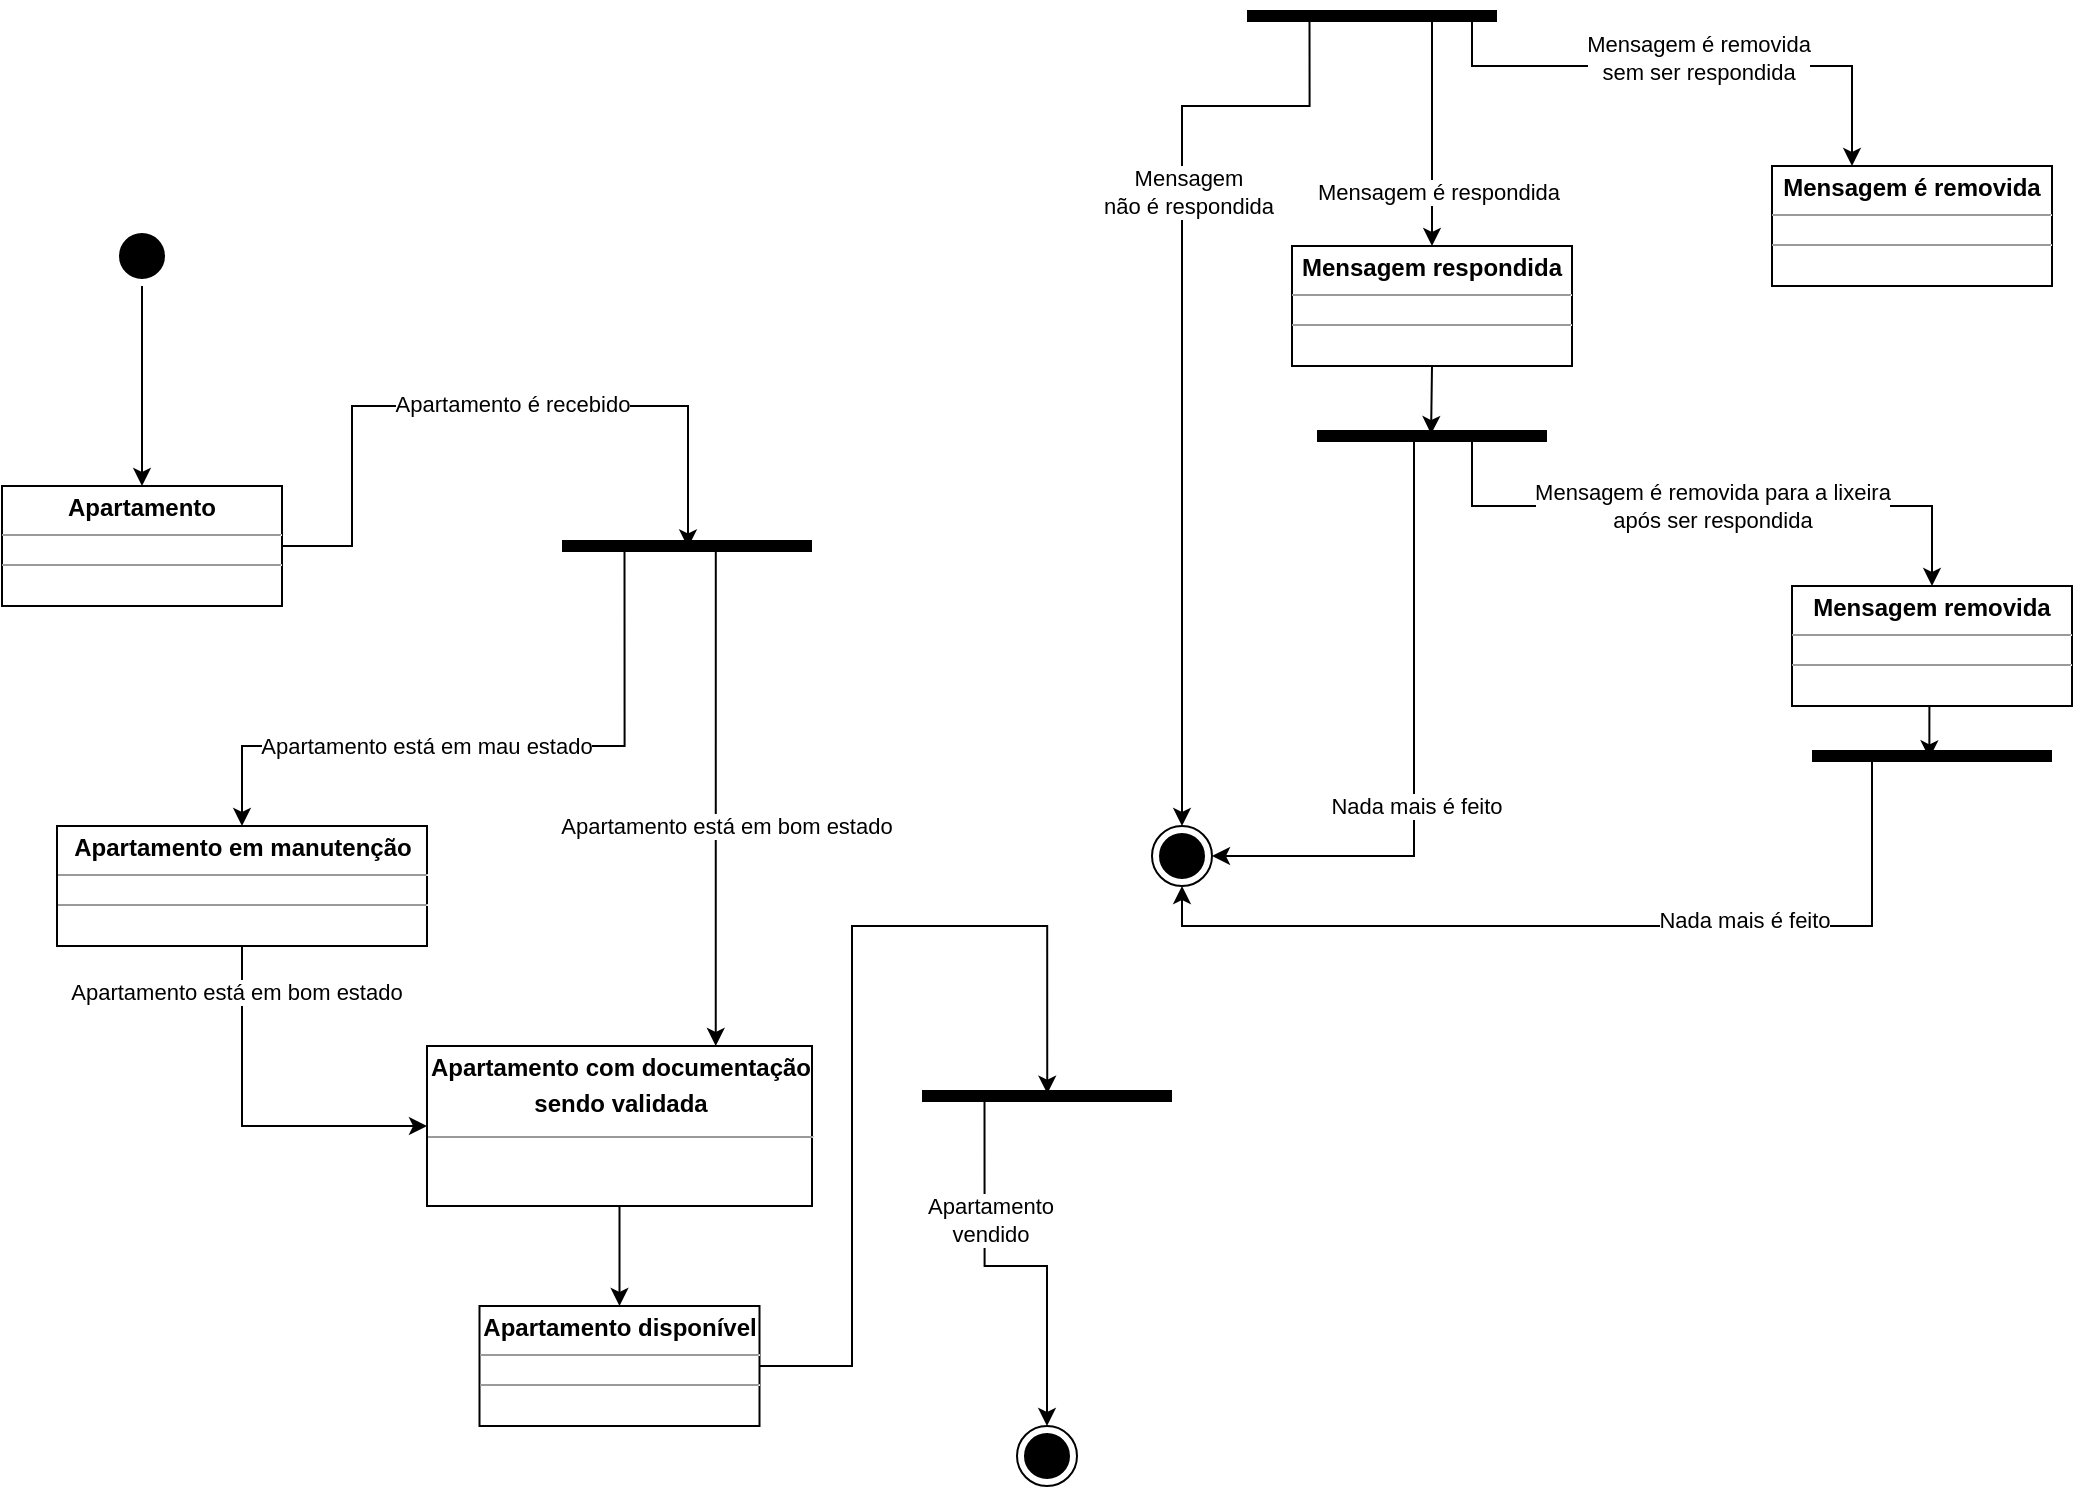 <mxfile version="16.6.2" type="github">
  <diagram id="wD0F_TNsXqtQQhN_WkA5" name="Page-1">
    <mxGraphModel dx="1240" dy="709" grid="1" gridSize="10" guides="1" tooltips="1" connect="1" arrows="1" fold="1" page="1" pageScale="1" pageWidth="1169" pageHeight="827" math="0" shadow="0">
      <root>
        <mxCell id="0" />
        <mxCell id="1" parent="0" />
        <mxCell id="tzvsPAz1gJnlWbKZIRWA-23" value="" style="ellipse;html=1;shape=endState;fillColor=#000000;strokeColor=#000000;" vertex="1" parent="1">
          <mxGeometry x="690" y="430" width="30" height="30" as="geometry" />
        </mxCell>
        <mxCell id="tzvsPAz1gJnlWbKZIRWA-24" style="edgeStyle=orthogonalEdgeStyle;rounded=0;orthogonalLoop=1;jettySize=auto;html=1;exitX=0.5;exitY=1;exitDx=0;exitDy=0;entryX=0.5;entryY=0;entryDx=0;entryDy=0;strokeColor=#000000;" edge="1" parent="1" source="tzvsPAz1gJnlWbKZIRWA-25" target="tzvsPAz1gJnlWbKZIRWA-28">
          <mxGeometry relative="1" as="geometry" />
        </mxCell>
        <mxCell id="tzvsPAz1gJnlWbKZIRWA-25" value="" style="ellipse;html=1;shape=startState;fillColor=#000000;strokeColor=#000000;" vertex="1" parent="1">
          <mxGeometry x="170" y="130" width="30" height="30" as="geometry" />
        </mxCell>
        <mxCell id="tzvsPAz1gJnlWbKZIRWA-55" style="edgeStyle=orthogonalEdgeStyle;rounded=0;orthogonalLoop=1;jettySize=auto;html=1;exitX=1;exitY=0.5;exitDx=0;exitDy=0;entryX=0.504;entryY=0.574;entryDx=0;entryDy=0;entryPerimeter=0;" edge="1" parent="1" source="tzvsPAz1gJnlWbKZIRWA-28" target="tzvsPAz1gJnlWbKZIRWA-54">
          <mxGeometry relative="1" as="geometry">
            <mxPoint x="458" y="320" as="targetPoint" />
            <Array as="points">
              <mxPoint x="290" y="290" />
              <mxPoint x="290" y="220" />
              <mxPoint x="458" y="220" />
            </Array>
          </mxGeometry>
        </mxCell>
        <mxCell id="tzvsPAz1gJnlWbKZIRWA-57" value="Apartamento é recebido" style="edgeLabel;html=1;align=center;verticalAlign=middle;resizable=0;points=[];" vertex="1" connectable="0" parent="tzvsPAz1gJnlWbKZIRWA-55">
          <mxGeometry x="0.025" y="1" relative="1" as="geometry">
            <mxPoint x="9" as="offset" />
          </mxGeometry>
        </mxCell>
        <mxCell id="tzvsPAz1gJnlWbKZIRWA-28" value="&lt;p style=&quot;margin: 0px ; margin-top: 4px ; text-align: center&quot;&gt;&lt;b&gt;Apartamento&lt;/b&gt;&lt;/p&gt;&lt;hr size=&quot;1&quot;&gt;&lt;div style=&quot;height: 2px&quot;&gt;&lt;/div&gt;&lt;hr size=&quot;1&quot;&gt;&lt;div style=&quot;height: 2px&quot;&gt;&lt;/div&gt;" style="verticalAlign=top;align=left;overflow=fill;fontSize=12;fontFamily=Helvetica;html=1;strokeColor=#000000;" vertex="1" parent="1">
          <mxGeometry x="115" y="260" width="140" height="60" as="geometry" />
        </mxCell>
        <mxCell id="tzvsPAz1gJnlWbKZIRWA-31" style="edgeStyle=orthogonalEdgeStyle;rounded=0;orthogonalLoop=1;jettySize=auto;html=1;exitX=0.25;exitY=0.5;exitDx=0;exitDy=0;exitPerimeter=0;entryX=0.5;entryY=0;entryDx=0;entryDy=0;strokeColor=#000000;" edge="1" parent="1" source="tzvsPAz1gJnlWbKZIRWA-37" target="tzvsPAz1gJnlWbKZIRWA-23">
          <mxGeometry relative="1" as="geometry">
            <Array as="points">
              <mxPoint x="769" y="70" />
              <mxPoint x="705" y="70" />
            </Array>
          </mxGeometry>
        </mxCell>
        <mxCell id="tzvsPAz1gJnlWbKZIRWA-32" value="Mensagem&lt;br&gt;não é respondida" style="edgeLabel;html=1;align=center;verticalAlign=middle;resizable=0;points=[];" vertex="1" connectable="0" parent="tzvsPAz1gJnlWbKZIRWA-31">
          <mxGeometry x="-0.353" y="3" relative="1" as="geometry">
            <mxPoint as="offset" />
          </mxGeometry>
        </mxCell>
        <mxCell id="tzvsPAz1gJnlWbKZIRWA-33" style="edgeStyle=orthogonalEdgeStyle;rounded=0;orthogonalLoop=1;jettySize=auto;html=1;exitX=0.75;exitY=0.5;exitDx=0;exitDy=0;exitPerimeter=0;strokeColor=#000000;" edge="1" parent="1" source="tzvsPAz1gJnlWbKZIRWA-37" target="tzvsPAz1gJnlWbKZIRWA-39">
          <mxGeometry relative="1" as="geometry">
            <Array as="points">
              <mxPoint x="830" y="25" />
            </Array>
          </mxGeometry>
        </mxCell>
        <mxCell id="tzvsPAz1gJnlWbKZIRWA-34" value="Mensagem é respondida" style="edgeLabel;html=1;align=center;verticalAlign=middle;resizable=0;points=[];" vertex="1" connectable="0" parent="tzvsPAz1gJnlWbKZIRWA-33">
          <mxGeometry x="0.291" y="3" relative="1" as="geometry">
            <mxPoint y="14" as="offset" />
          </mxGeometry>
        </mxCell>
        <mxCell id="tzvsPAz1gJnlWbKZIRWA-35" style="edgeStyle=orthogonalEdgeStyle;rounded=0;orthogonalLoop=1;jettySize=auto;html=1;exitX=1;exitY=0.5;exitDx=0;exitDy=0;exitPerimeter=0;strokeColor=#000000;" edge="1" parent="1" source="tzvsPAz1gJnlWbKZIRWA-37" target="tzvsPAz1gJnlWbKZIRWA-52">
          <mxGeometry relative="1" as="geometry">
            <Array as="points">
              <mxPoint x="850" y="25" />
              <mxPoint x="850" y="50" />
              <mxPoint x="1040" y="50" />
            </Array>
          </mxGeometry>
        </mxCell>
        <mxCell id="tzvsPAz1gJnlWbKZIRWA-36" value="Mensagem é removida&lt;br&gt;sem ser respondida" style="edgeLabel;html=1;align=center;verticalAlign=middle;resizable=0;points=[];" vertex="1" connectable="0" parent="tzvsPAz1gJnlWbKZIRWA-35">
          <mxGeometry x="0.083" y="4" relative="1" as="geometry">
            <mxPoint as="offset" />
          </mxGeometry>
        </mxCell>
        <mxCell id="tzvsPAz1gJnlWbKZIRWA-37" value="" style="shape=line;html=1;strokeWidth=6;strokeColor=#000000;" vertex="1" parent="1">
          <mxGeometry x="737.5" y="20" width="125" height="10" as="geometry" />
        </mxCell>
        <mxCell id="tzvsPAz1gJnlWbKZIRWA-38" style="edgeStyle=orthogonalEdgeStyle;rounded=0;orthogonalLoop=1;jettySize=auto;html=1;exitX=0.5;exitY=1;exitDx=0;exitDy=0;entryX=0.496;entryY=0.4;entryDx=0;entryDy=0;entryPerimeter=0;strokeColor=#000000;" edge="1" parent="1" source="tzvsPAz1gJnlWbKZIRWA-39" target="tzvsPAz1gJnlWbKZIRWA-44">
          <mxGeometry relative="1" as="geometry" />
        </mxCell>
        <mxCell id="tzvsPAz1gJnlWbKZIRWA-39" value="&lt;p style=&quot;margin: 0px ; margin-top: 4px ; text-align: center&quot;&gt;&lt;b&gt;Mensagem respondida&lt;/b&gt;&lt;/p&gt;&lt;hr size=&quot;1&quot;&gt;&lt;div style=&quot;height: 2px&quot;&gt;&lt;/div&gt;&lt;hr size=&quot;1&quot;&gt;&lt;div style=&quot;height: 2px&quot;&gt;&lt;/div&gt;" style="verticalAlign=top;align=left;overflow=fill;fontSize=12;fontFamily=Helvetica;html=1;strokeColor=#000000;" vertex="1" parent="1">
          <mxGeometry x="760" y="140" width="140" height="60" as="geometry" />
        </mxCell>
        <mxCell id="tzvsPAz1gJnlWbKZIRWA-40" style="edgeStyle=orthogonalEdgeStyle;rounded=0;orthogonalLoop=1;jettySize=auto;html=1;exitX=0.683;exitY=0.4;exitDx=0;exitDy=0;exitPerimeter=0;entryX=0.5;entryY=0;entryDx=0;entryDy=0;strokeColor=#000000;" edge="1" parent="1" source="tzvsPAz1gJnlWbKZIRWA-44" target="tzvsPAz1gJnlWbKZIRWA-46">
          <mxGeometry relative="1" as="geometry">
            <Array as="points">
              <mxPoint x="851" y="235" />
              <mxPoint x="850" y="235" />
              <mxPoint x="850" y="270" />
              <mxPoint x="1080" y="270" />
            </Array>
          </mxGeometry>
        </mxCell>
        <mxCell id="tzvsPAz1gJnlWbKZIRWA-41" value="Mensagem é removida para a lixeira&lt;br&gt;após ser respondida" style="edgeLabel;html=1;align=center;verticalAlign=middle;resizable=0;points=[];" vertex="1" connectable="0" parent="tzvsPAz1gJnlWbKZIRWA-40">
          <mxGeometry x="-0.259" y="3" relative="1" as="geometry">
            <mxPoint x="43" y="3" as="offset" />
          </mxGeometry>
        </mxCell>
        <mxCell id="tzvsPAz1gJnlWbKZIRWA-42" style="edgeStyle=orthogonalEdgeStyle;rounded=0;orthogonalLoop=1;jettySize=auto;html=1;exitX=0.25;exitY=0.5;exitDx=0;exitDy=0;exitPerimeter=0;entryX=1;entryY=0.5;entryDx=0;entryDy=0;strokeColor=#000000;" edge="1" parent="1" source="tzvsPAz1gJnlWbKZIRWA-44" target="tzvsPAz1gJnlWbKZIRWA-23">
          <mxGeometry relative="1" as="geometry">
            <Array as="points">
              <mxPoint x="821" y="445" />
            </Array>
          </mxGeometry>
        </mxCell>
        <mxCell id="tzvsPAz1gJnlWbKZIRWA-43" value="Nada mais é feito" style="edgeLabel;html=1;align=center;verticalAlign=middle;resizable=0;points=[];" vertex="1" connectable="0" parent="tzvsPAz1gJnlWbKZIRWA-42">
          <mxGeometry x="0.235" y="1" relative="1" as="geometry">
            <mxPoint as="offset" />
          </mxGeometry>
        </mxCell>
        <mxCell id="tzvsPAz1gJnlWbKZIRWA-44" value="" style="shape=line;html=1;strokeWidth=6;strokeColor=#000000;" vertex="1" parent="1">
          <mxGeometry x="772.5" y="230" width="115" height="10" as="geometry" />
        </mxCell>
        <mxCell id="tzvsPAz1gJnlWbKZIRWA-45" style="edgeStyle=orthogonalEdgeStyle;rounded=0;orthogonalLoop=1;jettySize=auto;html=1;exitX=0.5;exitY=1;exitDx=0;exitDy=0;entryX=0.489;entryY=0.617;entryDx=0;entryDy=0;entryPerimeter=0;strokeColor=#000000;" edge="1" parent="1" source="tzvsPAz1gJnlWbKZIRWA-46" target="tzvsPAz1gJnlWbKZIRWA-51">
          <mxGeometry relative="1" as="geometry" />
        </mxCell>
        <mxCell id="tzvsPAz1gJnlWbKZIRWA-46" value="&lt;p style=&quot;margin: 0px ; margin-top: 4px ; text-align: center&quot;&gt;&lt;b&gt;Mensagem removida&lt;/b&gt;&lt;/p&gt;&lt;hr size=&quot;1&quot;&gt;&lt;div style=&quot;height: 2px&quot;&gt;&lt;/div&gt;&lt;hr size=&quot;1&quot;&gt;&lt;div style=&quot;height: 2px&quot;&gt;&lt;/div&gt;" style="verticalAlign=top;align=left;overflow=fill;fontSize=12;fontFamily=Helvetica;html=1;strokeColor=#000000;" vertex="1" parent="1">
          <mxGeometry x="1010" y="310" width="140" height="60" as="geometry" />
        </mxCell>
        <mxCell id="tzvsPAz1gJnlWbKZIRWA-47" style="edgeStyle=orthogonalEdgeStyle;rounded=0;orthogonalLoop=1;jettySize=auto;html=1;exitX=0.25;exitY=0.5;exitDx=0;exitDy=0;exitPerimeter=0;entryX=0.5;entryY=1;entryDx=0;entryDy=0;strokeColor=#000000;" edge="1" parent="1" source="tzvsPAz1gJnlWbKZIRWA-51" target="tzvsPAz1gJnlWbKZIRWA-23">
          <mxGeometry relative="1" as="geometry">
            <Array as="points">
              <mxPoint x="1050" y="480" />
              <mxPoint x="705" y="480" />
            </Array>
          </mxGeometry>
        </mxCell>
        <mxCell id="tzvsPAz1gJnlWbKZIRWA-48" value="Nada mais é feito" style="edgeLabel;html=1;align=center;verticalAlign=middle;resizable=0;points=[];" vertex="1" connectable="0" parent="tzvsPAz1gJnlWbKZIRWA-47">
          <mxGeometry x="-0.335" y="-3" relative="1" as="geometry">
            <mxPoint as="offset" />
          </mxGeometry>
        </mxCell>
        <mxCell id="tzvsPAz1gJnlWbKZIRWA-51" value="" style="shape=line;html=1;strokeWidth=6;strokeColor=#000000;" vertex="1" parent="1">
          <mxGeometry x="1020" y="390" width="120" height="10" as="geometry" />
        </mxCell>
        <mxCell id="tzvsPAz1gJnlWbKZIRWA-52" value="&lt;p style=&quot;margin: 0px ; margin-top: 4px ; text-align: center&quot;&gt;&lt;b&gt;Mensagem é removida&lt;/b&gt;&lt;/p&gt;&lt;hr size=&quot;1&quot;&gt;&lt;div style=&quot;height: 2px&quot;&gt;&lt;/div&gt;&lt;hr size=&quot;1&quot;&gt;&lt;div style=&quot;height: 2px&quot;&gt;&lt;/div&gt;" style="verticalAlign=top;align=left;overflow=fill;fontSize=12;fontFamily=Helvetica;html=1;strokeColor=#000000;" vertex="1" parent="1">
          <mxGeometry x="1000" y="100" width="140" height="60" as="geometry" />
        </mxCell>
        <mxCell id="tzvsPAz1gJnlWbKZIRWA-61" style="edgeStyle=orthogonalEdgeStyle;rounded=0;orthogonalLoop=1;jettySize=auto;html=1;exitX=0.25;exitY=0.5;exitDx=0;exitDy=0;exitPerimeter=0;entryX=0.5;entryY=0;entryDx=0;entryDy=0;" edge="1" parent="1" source="tzvsPAz1gJnlWbKZIRWA-54" target="tzvsPAz1gJnlWbKZIRWA-59">
          <mxGeometry relative="1" as="geometry">
            <Array as="points">
              <mxPoint x="426" y="390" />
              <mxPoint x="235" y="390" />
            </Array>
          </mxGeometry>
        </mxCell>
        <mxCell id="tzvsPAz1gJnlWbKZIRWA-62" value="Apartamento está em mau estado" style="edgeLabel;html=1;align=center;verticalAlign=middle;resizable=0;points=[];" vertex="1" connectable="0" parent="tzvsPAz1gJnlWbKZIRWA-61">
          <mxGeometry x="0.101" y="-1" relative="1" as="geometry">
            <mxPoint x="-17" y="1" as="offset" />
          </mxGeometry>
        </mxCell>
        <mxCell id="tzvsPAz1gJnlWbKZIRWA-67" style="edgeStyle=orthogonalEdgeStyle;rounded=0;orthogonalLoop=1;jettySize=auto;html=1;exitX=0.75;exitY=0.5;exitDx=0;exitDy=0;exitPerimeter=0;entryX=0.75;entryY=0;entryDx=0;entryDy=0;" edge="1" parent="1" source="tzvsPAz1gJnlWbKZIRWA-54" target="tzvsPAz1gJnlWbKZIRWA-66">
          <mxGeometry relative="1" as="geometry">
            <Array as="points">
              <mxPoint x="472" y="290" />
            </Array>
          </mxGeometry>
        </mxCell>
        <mxCell id="tzvsPAz1gJnlWbKZIRWA-71" value="Apartamento está em bom estado" style="edgeLabel;html=1;align=center;verticalAlign=middle;resizable=0;points=[];" vertex="1" connectable="0" parent="tzvsPAz1gJnlWbKZIRWA-67">
          <mxGeometry x="0.172" y="5" relative="1" as="geometry">
            <mxPoint as="offset" />
          </mxGeometry>
        </mxCell>
        <mxCell id="tzvsPAz1gJnlWbKZIRWA-54" value="" style="shape=line;html=1;strokeWidth=6;strokeColor=#000000;" vertex="1" parent="1">
          <mxGeometry x="395" y="285" width="125" height="10" as="geometry" />
        </mxCell>
        <mxCell id="tzvsPAz1gJnlWbKZIRWA-68" style="edgeStyle=orthogonalEdgeStyle;rounded=0;orthogonalLoop=1;jettySize=auto;html=1;exitX=0.5;exitY=1;exitDx=0;exitDy=0;entryX=0;entryY=0.5;entryDx=0;entryDy=0;" edge="1" parent="1" source="tzvsPAz1gJnlWbKZIRWA-59" target="tzvsPAz1gJnlWbKZIRWA-66">
          <mxGeometry relative="1" as="geometry" />
        </mxCell>
        <mxCell id="tzvsPAz1gJnlWbKZIRWA-69" value="Apartamento está em bom estado" style="edgeLabel;html=1;align=center;verticalAlign=middle;resizable=0;points=[];" vertex="1" connectable="0" parent="tzvsPAz1gJnlWbKZIRWA-68">
          <mxGeometry x="-0.751" y="-3" relative="1" as="geometry">
            <mxPoint as="offset" />
          </mxGeometry>
        </mxCell>
        <mxCell id="tzvsPAz1gJnlWbKZIRWA-59" value="&lt;p style=&quot;margin: 0px ; margin-top: 4px ; text-align: center&quot;&gt;&lt;b&gt;Apartamento em manutenção&lt;/b&gt;&lt;/p&gt;&lt;hr size=&quot;1&quot;&gt;&lt;div style=&quot;height: 2px&quot;&gt;&lt;/div&gt;&lt;hr size=&quot;1&quot;&gt;&lt;div style=&quot;height: 2px&quot;&gt;&lt;/div&gt;" style="verticalAlign=top;align=left;overflow=fill;fontSize=12;fontFamily=Helvetica;html=1;strokeColor=#000000;" vertex="1" parent="1">
          <mxGeometry x="142.5" y="430" width="185" height="60" as="geometry" />
        </mxCell>
        <mxCell id="tzvsPAz1gJnlWbKZIRWA-75" style="edgeStyle=orthogonalEdgeStyle;rounded=0;orthogonalLoop=1;jettySize=auto;html=1;exitX=0.5;exitY=1;exitDx=0;exitDy=0;entryX=0.5;entryY=0;entryDx=0;entryDy=0;" edge="1" parent="1" source="tzvsPAz1gJnlWbKZIRWA-66" target="tzvsPAz1gJnlWbKZIRWA-74">
          <mxGeometry relative="1" as="geometry" />
        </mxCell>
        <mxCell id="tzvsPAz1gJnlWbKZIRWA-66" value="&lt;p style=&quot;margin: 0px ; margin-top: 4px ; text-align: center&quot;&gt;&lt;b&gt;Apartamento com documentação&lt;/b&gt;&lt;/p&gt;&lt;p style=&quot;margin: 0px ; margin-top: 4px ; text-align: center&quot;&gt;&lt;b&gt;sendo validada&lt;/b&gt;&lt;/p&gt;&lt;div style=&quot;height: 2px&quot;&gt;&lt;/div&gt;&lt;hr size=&quot;1&quot;&gt;&lt;div style=&quot;height: 2px&quot;&gt;&lt;/div&gt;" style="verticalAlign=top;align=left;overflow=fill;fontSize=12;fontFamily=Helvetica;html=1;strokeColor=#000000;" vertex="1" parent="1">
          <mxGeometry x="327.5" y="540" width="192.5" height="80" as="geometry" />
        </mxCell>
        <mxCell id="tzvsPAz1gJnlWbKZIRWA-77" style="edgeStyle=orthogonalEdgeStyle;rounded=0;orthogonalLoop=1;jettySize=auto;html=1;exitX=1;exitY=0.5;exitDx=0;exitDy=0;entryX=0.501;entryY=0.383;entryDx=0;entryDy=0;entryPerimeter=0;" edge="1" parent="1" source="tzvsPAz1gJnlWbKZIRWA-74" target="tzvsPAz1gJnlWbKZIRWA-76">
          <mxGeometry relative="1" as="geometry">
            <mxPoint x="637" y="560" as="targetPoint" />
            <Array as="points">
              <mxPoint x="540" y="700" />
              <mxPoint x="540" y="480" />
              <mxPoint x="638" y="480" />
            </Array>
          </mxGeometry>
        </mxCell>
        <mxCell id="tzvsPAz1gJnlWbKZIRWA-74" value="&lt;p style=&quot;margin: 0px ; margin-top: 4px ; text-align: center&quot;&gt;&lt;b&gt;Apartamento disponível&lt;/b&gt;&lt;/p&gt;&lt;hr size=&quot;1&quot;&gt;&lt;div style=&quot;height: 2px&quot;&gt;&lt;/div&gt;&lt;hr size=&quot;1&quot;&gt;&lt;div style=&quot;height: 2px&quot;&gt;&lt;/div&gt;" style="verticalAlign=top;align=left;overflow=fill;fontSize=12;fontFamily=Helvetica;html=1;strokeColor=#000000;" vertex="1" parent="1">
          <mxGeometry x="353.75" y="670" width="140" height="60" as="geometry" />
        </mxCell>
        <mxCell id="tzvsPAz1gJnlWbKZIRWA-83" style="edgeStyle=orthogonalEdgeStyle;rounded=0;orthogonalLoop=1;jettySize=auto;html=1;exitX=0.25;exitY=0.5;exitDx=0;exitDy=0;exitPerimeter=0;entryX=0.5;entryY=0;entryDx=0;entryDy=0;" edge="1" parent="1" source="tzvsPAz1gJnlWbKZIRWA-76" target="tzvsPAz1gJnlWbKZIRWA-78">
          <mxGeometry relative="1" as="geometry" />
        </mxCell>
        <mxCell id="tzvsPAz1gJnlWbKZIRWA-84" value="Apartamento&lt;br&gt;vendido" style="edgeLabel;html=1;align=center;verticalAlign=middle;resizable=0;points=[];" vertex="1" connectable="0" parent="tzvsPAz1gJnlWbKZIRWA-83">
          <mxGeometry x="-0.371" y="2" relative="1" as="geometry">
            <mxPoint as="offset" />
          </mxGeometry>
        </mxCell>
        <mxCell id="tzvsPAz1gJnlWbKZIRWA-76" value="" style="shape=line;html=1;strokeWidth=6;strokeColor=#000000;" vertex="1" parent="1">
          <mxGeometry x="575" y="560" width="125" height="10" as="geometry" />
        </mxCell>
        <mxCell id="tzvsPAz1gJnlWbKZIRWA-78" value="" style="ellipse;html=1;shape=endState;fillColor=#000000;strokeColor=#000000;" vertex="1" parent="1">
          <mxGeometry x="622.5" y="730" width="30" height="30" as="geometry" />
        </mxCell>
      </root>
    </mxGraphModel>
  </diagram>
</mxfile>
